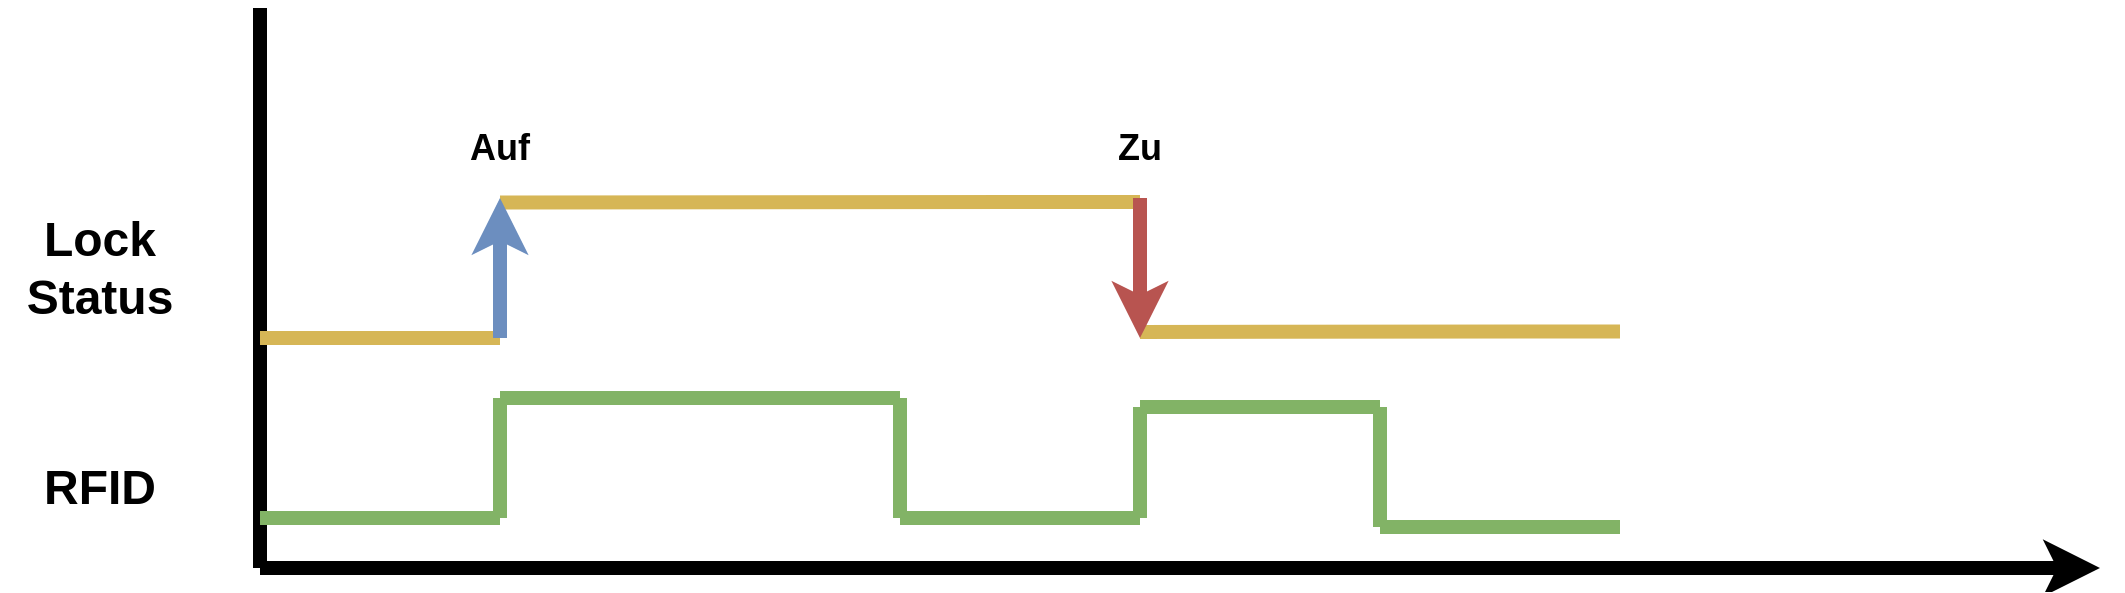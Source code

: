 <mxfile version="17.4.2" type="device"><diagram id="EwGlFFab92tnk68NE5tk" name="Seite-1"><mxGraphModel dx="1342" dy="905" grid="1" gridSize="10" guides="1" tooltips="1" connect="1" arrows="1" fold="1" page="1" pageScale="1" pageWidth="1100" pageHeight="850" math="0" shadow="0"><root><mxCell id="0"/><mxCell id="1" parent="0"/><mxCell id="bZJkYdVHRZ6DjKlL4fTN-21" value="" style="endArrow=none;html=1;rounded=0;strokeWidth=7;fillColor=#fff2cc;strokeColor=#d6b656;" parent="1" edge="1"><mxGeometry width="50" height="50" relative="1" as="geometry"><mxPoint x="600" y="307" as="sourcePoint"/><mxPoint x="840" y="306.75" as="targetPoint"/></mxGeometry></mxCell><mxCell id="bZJkYdVHRZ6DjKlL4fTN-18" value="" style="endArrow=none;html=1;rounded=0;strokeWidth=7;fillColor=#fff2cc;strokeColor=#d6b656;" parent="1" edge="1"><mxGeometry width="50" height="50" relative="1" as="geometry"><mxPoint x="280" y="242.25" as="sourcePoint"/><mxPoint x="600" y="242" as="targetPoint"/></mxGeometry></mxCell><mxCell id="bZJkYdVHRZ6DjKlL4fTN-1" value="" style="endArrow=classic;html=1;rounded=0;strokeWidth=7;" parent="1" edge="1"><mxGeometry width="50" height="50" relative="1" as="geometry"><mxPoint x="160" y="425" as="sourcePoint"/><mxPoint x="1080" y="425" as="targetPoint"/></mxGeometry></mxCell><mxCell id="bZJkYdVHRZ6DjKlL4fTN-2" value="" style="endArrow=none;html=1;rounded=0;strokeWidth=7;" parent="1" edge="1"><mxGeometry width="50" height="50" relative="1" as="geometry"><mxPoint x="160" y="425" as="sourcePoint"/><mxPoint x="160" y="145" as="targetPoint"/></mxGeometry></mxCell><mxCell id="bZJkYdVHRZ6DjKlL4fTN-3" value="" style="endArrow=none;html=1;rounded=0;strokeWidth=7;fillColor=#d5e8d4;strokeColor=#82b366;" parent="1" edge="1"><mxGeometry width="50" height="50" relative="1" as="geometry"><mxPoint x="160" y="400" as="sourcePoint"/><mxPoint x="280" y="400" as="targetPoint"/></mxGeometry></mxCell><mxCell id="bZJkYdVHRZ6DjKlL4fTN-4" value="" style="endArrow=none;html=1;rounded=0;strokeWidth=7;fillColor=#d5e8d4;strokeColor=#82b366;" parent="1" edge="1"><mxGeometry width="50" height="50" relative="1" as="geometry"><mxPoint x="280" y="400" as="sourcePoint"/><mxPoint x="280" y="340" as="targetPoint"/></mxGeometry></mxCell><mxCell id="bZJkYdVHRZ6DjKlL4fTN-5" value="" style="endArrow=none;html=1;rounded=0;strokeWidth=7;fillColor=#d5e8d4;strokeColor=#82b366;" parent="1" edge="1"><mxGeometry width="50" height="50" relative="1" as="geometry"><mxPoint x="480" y="400" as="sourcePoint"/><mxPoint x="480" y="340" as="targetPoint"/></mxGeometry></mxCell><mxCell id="bZJkYdVHRZ6DjKlL4fTN-6" value="" style="endArrow=none;html=1;rounded=0;strokeWidth=7;fillColor=#d5e8d4;strokeColor=#82b366;" parent="1" edge="1"><mxGeometry width="50" height="50" relative="1" as="geometry"><mxPoint x="480" y="400" as="sourcePoint"/><mxPoint x="600" y="400" as="targetPoint"/></mxGeometry></mxCell><mxCell id="bZJkYdVHRZ6DjKlL4fTN-7" value="" style="endArrow=none;html=1;rounded=0;strokeWidth=7;fillColor=#d5e8d4;strokeColor=#82b366;" parent="1" edge="1"><mxGeometry width="50" height="50" relative="1" as="geometry"><mxPoint x="280" y="340" as="sourcePoint"/><mxPoint x="480" y="340" as="targetPoint"/></mxGeometry></mxCell><mxCell id="bZJkYdVHRZ6DjKlL4fTN-8" value="&lt;h1&gt;Lock Status&lt;/h1&gt;" style="text;html=1;strokeColor=none;fillColor=none;align=center;verticalAlign=middle;whiteSpace=wrap;rounded=0;" parent="1" vertex="1"><mxGeometry x="30" y="260" width="100" height="30" as="geometry"/></mxCell><mxCell id="bZJkYdVHRZ6DjKlL4fTN-9" value="" style="endArrow=none;html=1;rounded=0;strokeWidth=7;fillColor=#d5e8d4;strokeColor=#82b366;" parent="1" edge="1"><mxGeometry width="50" height="50" relative="1" as="geometry"><mxPoint x="600" y="400" as="sourcePoint"/><mxPoint x="600" y="344.5" as="targetPoint"/></mxGeometry></mxCell><mxCell id="bZJkYdVHRZ6DjKlL4fTN-10" value="" style="endArrow=none;html=1;rounded=0;strokeWidth=7;fillColor=#d5e8d4;strokeColor=#82b366;" parent="1" edge="1"><mxGeometry width="50" height="50" relative="1" as="geometry"><mxPoint x="720" y="404.5" as="sourcePoint"/><mxPoint x="720" y="344.5" as="targetPoint"/></mxGeometry></mxCell><mxCell id="bZJkYdVHRZ6DjKlL4fTN-11" value="" style="endArrow=none;html=1;rounded=0;strokeWidth=7;fillColor=#d5e8d4;strokeColor=#82b366;" parent="1" edge="1"><mxGeometry width="50" height="50" relative="1" as="geometry"><mxPoint x="720" y="404.5" as="sourcePoint"/><mxPoint x="840" y="404.5" as="targetPoint"/></mxGeometry></mxCell><mxCell id="bZJkYdVHRZ6DjKlL4fTN-12" value="" style="endArrow=none;html=1;rounded=0;strokeWidth=7;fillColor=#d5e8d4;strokeColor=#82b366;" parent="1" edge="1"><mxGeometry width="50" height="50" relative="1" as="geometry"><mxPoint x="600" y="344.5" as="sourcePoint"/><mxPoint x="720" y="344.5" as="targetPoint"/></mxGeometry></mxCell><mxCell id="bZJkYdVHRZ6DjKlL4fTN-13" value="&lt;h1&gt;RFID&lt;/h1&gt;" style="text;html=1;strokeColor=none;fillColor=none;align=center;verticalAlign=middle;whiteSpace=wrap;rounded=0;" parent="1" vertex="1"><mxGeometry x="50" y="370" width="60" height="30" as="geometry"/></mxCell><mxCell id="bZJkYdVHRZ6DjKlL4fTN-14" value="" style="endArrow=none;html=1;rounded=0;strokeWidth=7;fillColor=#fff2cc;strokeColor=#d6b656;" parent="1" edge="1"><mxGeometry width="50" height="50" relative="1" as="geometry"><mxPoint x="160" y="310" as="sourcePoint"/><mxPoint x="280" y="310" as="targetPoint"/></mxGeometry></mxCell><mxCell id="bZJkYdVHRZ6DjKlL4fTN-15" value="" style="endArrow=classic;html=1;rounded=0;strokeWidth=7;fillColor=#dae8fc;strokeColor=#6c8ebf;endFill=1;" parent="1" edge="1"><mxGeometry width="50" height="50" relative="1" as="geometry"><mxPoint x="280" y="310" as="sourcePoint"/><mxPoint x="280" y="240" as="targetPoint"/></mxGeometry></mxCell><mxCell id="bZJkYdVHRZ6DjKlL4fTN-19" value="" style="endArrow=none;html=1;rounded=0;strokeWidth=7;fillColor=#f8cecc;strokeColor=#b85450;startArrow=classic;startFill=1;" parent="1" edge="1"><mxGeometry width="50" height="50" relative="1" as="geometry"><mxPoint x="600" y="310" as="sourcePoint"/><mxPoint x="600" y="240" as="targetPoint"/></mxGeometry></mxCell><mxCell id="bZJkYdVHRZ6DjKlL4fTN-25" value="&lt;h2&gt;Auf&lt;/h2&gt;" style="text;html=1;strokeColor=none;fillColor=none;align=center;verticalAlign=middle;whiteSpace=wrap;rounded=0;" parent="1" vertex="1"><mxGeometry x="250" y="200" width="60" height="30" as="geometry"/></mxCell><mxCell id="bZJkYdVHRZ6DjKlL4fTN-26" value="&lt;h2&gt;Zu&lt;/h2&gt;" style="text;html=1;strokeColor=none;fillColor=none;align=center;verticalAlign=middle;whiteSpace=wrap;rounded=0;" parent="1" vertex="1"><mxGeometry x="570" y="200" width="60" height="30" as="geometry"/></mxCell></root></mxGraphModel></diagram></mxfile>